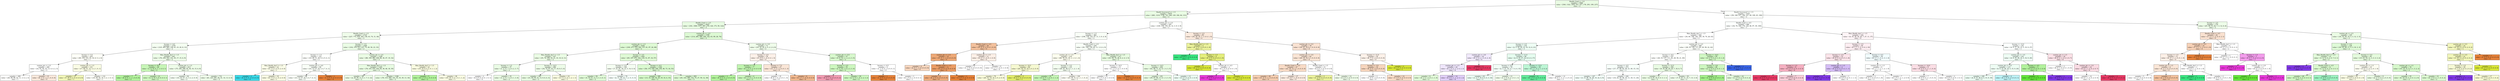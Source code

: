 digraph Tree {
node [shape=box, style="filled", color="black"] ;
0 [label="Health_Cond <= 3.5\nsamples = 5986\nvalue = [540, 1322, 1953, 937, 417, 178, 293, 109, 237]\nclass = 2", fillcolor="#eafbe4"] ;
1 [label="Health Insurance? <= 1.5\nsamples = 4970\nvalue = [481, 1214, 1736, 741, 290, 129, 184, 64, 131]\nclass = 2", fillcolor="#e9fbe3"] ;
0 -> 1 [labeldistance=2.5, labelangle=45, headlabel="True"] ;
2 [label="Health_Cond <= 2.5\nsamples = 4425\nvalue = [341, 1060, 1577, 687, 278, 126, 175, 59, 122]\nclass = 2", fillcolor="#e7fbe1"] ;
1 -> 2 ;
3 [label="Health_Cond <= 1.5\nsamples = 2725\nvalue = [227, 775, 978, 393, 136, 63, 76, 31, 46]\nclass = 2", fillcolor="#effcea"] ;
2 -> 3 ;
4 [label="Income <= 6.5\nsamples = 1276\nvalue = [125, 405, 465, 156, 61, 23, 20, 8, 13]\nclass = 2", fillcolor="#f4fdf1"] ;
3 -> 4 ;
5 [label="Income <= 5.5\nsamples = 435\nvalue = [49, 155, 143, 55, 16, 6, 5, 2, 4]\nclass = 1", fillcolor="#fdfef7"] ;
4 -> 5 ;
6 [label="routine_plc <= 2.5\nsamples = 284\nvalue = [32, 91, 92, 43, 13, 4, 4, 2, 3]\nclass = 2", fillcolor="#fefffe"] ;
5 -> 6 ;
7 [label="samples = 269\nvalue = [26, 90, 88, 42, 11, 3, 4, 2, 3]\nclass = 1", fillcolor="#fffffd"] ;
6 -> 7 ;
8 [label="samples = 15\nvalue = [6, 1, 4, 1, 2, 1, 0, 0, 0]\nclass = 0", fillcolor="#fae8db"] ;
6 -> 8 ;
9 [label="routine_plc <= 1.5\nsamples = 151\nvalue = [17, 64, 51, 12, 3, 2, 1, 0, 1]\nclass = 1", fillcolor="#fafce5"] ;
5 -> 9 ;
10 [label="samples = 37\nvalue = [7, 19, 9, 2, 0, 0, 0, 0, 0]\nclass = 1", fillcolor="#f1f6b8"] ;
9 -> 10 ;
11 [label="samples = 114\nvalue = [10, 45, 42, 10, 3, 2, 1, 0, 1]\nclass = 1", fillcolor="#fdfef7"] ;
9 -> 11 ;
12 [label="Men_Health_doc? <= 1.5\nsamples = 841\nvalue = [76, 250, 322, 101, 45, 17, 15, 6, 9]\nclass = 2", fillcolor="#ecfce7"] ;
4 -> 12 ;
13 [label="Income <= 8.5\nsamples = 28\nvalue = [1, 4, 14, 6, 1, 1, 0, 0, 1]\nclass = 2", fillcolor="#c7f6b7"] ;
12 -> 13 ;
14 [label="samples = 7\nvalue = [0, 0, 4, 1, 1, 1, 0, 0, 0]\nclass = 2", fillcolor="#b2f29c"] ;
13 -> 14 ;
15 [label="samples = 21\nvalue = [1, 4, 10, 5, 0, 0, 0, 0, 1]\nclass = 2", fillcolor="#cff7c1"] ;
13 -> 15 ;
16 [label="routine_plc <= 1.5\nsamples = 813\nvalue = [75, 246, 308, 95, 44, 16, 15, 6, 8]\nclass = 2", fillcolor="#eefce9"] ;
12 -> 16 ;
17 [label="samples = 82\nvalue = [14, 23, 27, 11, 3, 2, 2, 0, 0]\nclass = 2", fillcolor="#f4fdf2"] ;
16 -> 17 ;
18 [label="samples = 731\nvalue = [61, 223, 281, 84, 41, 14, 13, 6, 8]\nclass = 2", fillcolor="#edfce8"] ;
16 -> 18 ;
19 [label="Income <= 3.5\nsamples = 1449\nvalue = [102, 370, 513, 237, 75, 40, 56, 23, 33]\nclass = 2", fillcolor="#eafce5"] ;
3 -> 19 ;
20 [label="Income <= 1.5\nsamples = 121\nvalue = [14, 20, 31, 29, 9, 4, 9, 4, 1]\nclass = 2", fillcolor="#fcfefb"] ;
19 -> 20 ;
21 [label="Men_Health_doc? <= 1.5\nsamples = 22\nvalue = [0, 7, 4, 5, 4, 0, 2, 0, 0]\nclass = 1", fillcolor="#fafce8"] ;
20 -> 21 ;
22 [label="samples = 3\nvalue = [0, 0, 0, 0, 3, 0, 0, 0, 0]\nclass = 4", fillcolor="#39d7e5"] ;
21 -> 22 ;
23 [label="samples = 19\nvalue = [0, 7, 4, 5, 1, 0, 2, 0, 0]\nclass = 1", fillcolor="#f9fbe3"] ;
21 -> 23 ;
24 [label="routine_plc <= 4.0\nsamples = 99\nvalue = [14, 13, 27, 24, 5, 4, 7, 4, 1]\nclass = 2", fillcolor="#f9fef7"] ;
20 -> 24 ;
25 [label="samples = 98\nvalue = [13, 13, 27, 24, 5, 4, 7, 4, 1]\nclass = 2", fillcolor="#f9fef7"] ;
24 -> 25 ;
26 [label="samples = 1\nvalue = [1, 0, 0, 0, 0, 0, 0, 0, 0]\nclass = 0", fillcolor="#e58139"] ;
24 -> 26 ;
27 [label="routine_plc <= 2.5\nsamples = 1328\nvalue = [88, 350, 482, 208, 66, 36, 47, 19, 32]\nclass = 2", fillcolor="#eafbe4"] ;
19 -> 27 ;
28 [label="Men_Health_doc? <= 1.5\nsamples = 1285\nvalue = [78, 335, 474, 204, 64, 36, 46, 18, 30]\nclass = 2", fillcolor="#e8fbe2"] ;
27 -> 28 ;
29 [label="samples = 99\nvalue = [2, 20, 30, 13, 9, 1, 7, 5, 12]\nclass = 2", fillcolor="#ebfce6"] ;
28 -> 29 ;
30 [label="samples = 1186\nvalue = [76, 315, 444, 191, 55, 35, 39, 13, 18]\nclass = 2", fillcolor="#e8fbe2"] ;
28 -> 30 ;
31 [label="Men_Health_doc? <= 1.5\nsamples = 43\nvalue = [10, 15, 8, 4, 2, 0, 1, 1, 2]\nclass = 1", fillcolor="#f9fbe1"] ;
27 -> 31 ;
32 [label="samples = 5\nvalue = [0, 1, 3, 0, 1, 0, 0, 0, 0]\nclass = 2", fillcolor="#b2f29c"] ;
31 -> 32 ;
33 [label="samples = 38\nvalue = [10, 14, 5, 4, 1, 0, 1, 1, 2]\nclass = 1", fillcolor="#f9fbe3"] ;
31 -> 33 ;
34 [label="routine_plc <= 2.5\nsamples = 1700\nvalue = [114, 285, 599, 294, 142, 63, 99, 28, 76]\nclass = 2", fillcolor="#ddf9d4"] ;
2 -> 34 ;
35 [label="routine_plc <= 1.5\nsamples = 1629\nvalue = [100, 271, 579, 292, 137, 61, 97, 24, 68]\nclass = 2", fillcolor="#def9d4"] ;
34 -> 35 ;
36 [label="Men_Health_doc? <= 1.5\nsamples = 327\nvalue = [35, 74, 108, 50, 21, 10, 10, 8, 11]\nclass = 2", fillcolor="#eafce4"] ;
35 -> 36 ;
37 [label="Income <= 1.5\nsamples = 37\nvalue = [1, 2, 11, 7, 4, 0, 2, 3, 7]\nclass = 2", fillcolor="#eafce5"] ;
36 -> 37 ;
38 [label="samples = 2\nvalue = [0, 0, 0, 0, 0, 0, 1, 0, 1]\nclass = 6", fillcolor="#ffffff"] ;
37 -> 38 ;
39 [label="samples = 35\nvalue = [1, 2, 11, 7, 4, 0, 1, 3, 6]\nclass = 2", fillcolor="#e9fbe3"] ;
37 -> 39 ;
40 [label="Income <= 14.5\nsamples = 290\nvalue = [34, 72, 97, 43, 17, 10, 8, 5, 4]\nclass = 2", fillcolor="#edfce8"] ;
36 -> 40 ;
41 [label="samples = 267\nvalue = [31, 65, 95, 41, 13, 9, 6, 4, 3]\nclass = 2", fillcolor="#e8fbe2"] ;
40 -> 41 ;
42 [label="samples = 23\nvalue = [3, 7, 2, 2, 4, 1, 2, 1, 1]\nclass = 1", fillcolor="#f9fbe0"] ;
40 -> 42 ;
43 [label="Income <= 3.5\nsamples = 1302\nvalue = [65, 197, 471, 242, 116, 51, 87, 16, 57]\nclass = 2", fillcolor="#def9d4"] ;
35 -> 43 ;
44 [label="Income <= 2.5\nsamples = 138\nvalue = [7, 21, 41, 34, 12, 5, 14, 0, 4]\nclass = 2", fillcolor="#f5fdf2"] ;
43 -> 44 ;
45 [label="samples = 59\nvalue = [5, 10, 21, 11, 5, 3, 3, 0, 1]\nclass = 2", fillcolor="#dffad6"] ;
44 -> 45 ;
46 [label="samples = 79\nvalue = [2, 11, 20, 23, 7, 2, 11, 0, 3]\nclass = 3", fillcolor="#f5fef9"] ;
44 -> 46 ;
47 [label="Income <= 6.5\nsamples = 1164\nvalue = [58, 176, 430, 208, 104, 46, 73, 16, 53]\nclass = 2", fillcolor="#dbf9d1"] ;
43 -> 47 ;
48 [label="samples = 309\nvalue = [13, 33, 126, 56, 29, 19, 14, 4, 15]\nclass = 2", fillcolor="#d4f8c8"] ;
47 -> 48 ;
49 [label="samples = 855\nvalue = [45, 143, 304, 152, 75, 27, 59, 12, 38]\nclass = 2", fillcolor="#ddf9d4"] ;
47 -> 49 ;
50 [label="routine_plc <= 3.5\nsamples = 71\nvalue = [14, 14, 20, 2, 5, 2, 2, 4, 8]\nclass = 2", fillcolor="#effcea"] ;
34 -> 50 ;
51 [label="Income <= 2.5\nsamples = 34\nvalue = [11, 8, 6, 1, 4, 0, 0, 1, 3]\nclass = 0", fillcolor="#fcf0e8"] ;
50 -> 51 ;
52 [label="Income <= 1.5\nsamples = 7\nvalue = [0, 1, 4, 0, 2, 0, 0, 0, 0]\nclass = 2", fillcolor="#c1f5b0"] ;
51 -> 52 ;
53 [label="samples = 3\nvalue = [0, 0, 2, 0, 1, 0, 0, 0, 0]\nclass = 2", fillcolor="#b2f29c"] ;
52 -> 53 ;
54 [label="samples = 4\nvalue = [0, 1, 2, 0, 1, 0, 0, 0, 0]\nclass = 2", fillcolor="#cbf6bd"] ;
52 -> 54 ;
55 [label="Income <= 7.5\nsamples = 27\nvalue = [11, 7, 2, 1, 2, 0, 0, 1, 3]\nclass = 0", fillcolor="#fae6d7"] ;
51 -> 55 ;
56 [label="samples = 19\nvalue = [6, 6, 1, 0, 2, 0, 0, 1, 3]\nclass = 0", fillcolor="#ffffff"] ;
55 -> 56 ;
57 [label="samples = 8\nvalue = [5, 1, 1, 1, 0, 0, 0, 0, 0]\nclass = 0", fillcolor="#f0b78e"] ;
55 -> 57 ;
58 [label="routine_plc <= 5.5\nsamples = 37\nvalue = [3, 6, 14, 1, 1, 2, 2, 3, 5]\nclass = 2", fillcolor="#d7f8cc"] ;
50 -> 58 ;
59 [label="Income <= 2.5\nsamples = 33\nvalue = [2, 5, 14, 1, 0, 2, 2, 3, 4]\nclass = 2", fillcolor="#cdf7bf"] ;
58 -> 59 ;
60 [label="samples = 3\nvalue = [0, 0, 1, 0, 0, 0, 0, 0, 2]\nclass = 8", fillcolor="#f29cb2"] ;
59 -> 60 ;
61 [label="samples = 30\nvalue = [2, 5, 13, 1, 0, 2, 2, 3, 2]\nclass = 2", fillcolor="#cdf7c0"] ;
59 -> 61 ;
62 [label="Income <= 6.5\nsamples = 4\nvalue = [1, 1, 0, 0, 1, 0, 0, 0, 1]\nclass = 0", fillcolor="#ffffff"] ;
58 -> 62 ;
63 [label="samples = 1\nvalue = [1, 0, 0, 0, 0, 0, 0, 0, 0]\nclass = 0", fillcolor="#e58139"] ;
62 -> 63 ;
64 [label="samples = 3\nvalue = [0, 1, 0, 0, 1, 0, 0, 0, 1]\nclass = 1", fillcolor="#ffffff"] ;
62 -> 64 ;
65 [label="routine_plc <= 2.5\nsamples = 545\nvalue = [140, 154, 159, 54, 12, 3, 9, 5, 9]\nclass = 2", fillcolor="#fdfffc"] ;
1 -> 65 ;
66 [label="Income <= 1.5\nsamples = 462\nvalue = [106, 130, 143, 47, 11, 3, 9, 4, 9]\nclass = 2", fillcolor="#f9fef7"] ;
65 -> 66 ;
67 [label="Health_Cond <= 2.5\nsamples = 26\nvalue = [15, 4, 4, 2, 0, 0, 1, 0, 0]\nclass = 0", fillcolor="#f2c09c"] ;
66 -> 67 ;
68 [label="routine_plc <= 1.5\nsamples = 15\nvalue = [11, 2, 1, 1, 0, 0, 0, 0, 0]\nclass = 0", fillcolor="#eda876"] ;
67 -> 68 ;
69 [label="samples = 4\nvalue = [2, 0, 1, 1, 0, 0, 0, 0, 0]\nclass = 0", fillcolor="#f6d5bd"] ;
68 -> 69 ;
70 [label="Health_Cond <= 1.5\nsamples = 11\nvalue = [9, 2, 0, 0, 0, 0, 0, 0, 0]\nclass = 0", fillcolor="#eb9d65"] ;
68 -> 70 ;
71 [label="samples = 8\nvalue = [6, 2, 0, 0, 0, 0, 0, 0, 0]\nclass = 0", fillcolor="#eeab7b"] ;
70 -> 71 ;
72 [label="samples = 3\nvalue = [3, 0, 0, 0, 0, 0, 0, 0, 0]\nclass = 0", fillcolor="#e58139"] ;
70 -> 72 ;
73 [label="routine_plc <= 1.5\nsamples = 11\nvalue = [4, 2, 3, 1, 0, 0, 1, 0, 0]\nclass = 0", fillcolor="#fcefe6"] ;
67 -> 73 ;
74 [label="samples = 2\nvalue = [1, 1, 0, 0, 0, 0, 0, 0, 0]\nclass = 0", fillcolor="#ffffff"] ;
73 -> 74 ;
75 [label="samples = 9\nvalue = [3, 1, 3, 1, 0, 0, 1, 0, 0]\nclass = 0", fillcolor="#ffffff"] ;
73 -> 75 ;
76 [label="Health_Cond <= 2.5\nsamples = 436\nvalue = [91, 126, 139, 45, 11, 3, 8, 4, 9]\nclass = 2", fillcolor="#f8fef7"] ;
66 -> 76 ;
77 [label="routine_plc <= 1.5\nsamples = 219\nvalue = [48, 76, 63, 19, 3, 1, 4, 1, 4]\nclass = 1", fillcolor="#fcfdee"] ;
76 -> 77 ;
78 [label="Income <= 14.5\nsamples = 84\nvalue = [20, 35, 15, 10, 2, 0, 2, 0, 0]\nclass = 1", fillcolor="#f6f9d1"] ;
77 -> 78 ;
79 [label="samples = 79\nvalue = [20, 31, 14, 10, 2, 0, 2, 0, 0]\nclass = 1", fillcolor="#f8fada"] ;
78 -> 79 ;
80 [label="samples = 5\nvalue = [0, 4, 1, 0, 0, 0, 0, 0, 0]\nclass = 1", fillcolor="#e1ec6a"] ;
78 -> 80 ;
81 [label="Income <= 5.5\nsamples = 135\nvalue = [28, 41, 48, 9, 1, 1, 2, 1, 4]\nclass = 2", fillcolor="#f3fdf0"] ;
77 -> 81 ;
82 [label="samples = 35\nvalue = [5, 6, 17, 3, 0, 0, 1, 1, 2]\nclass = 2", fillcolor="#c4f5b4"] ;
81 -> 82 ;
83 [label="samples = 100\nvalue = [23, 35, 31, 6, 1, 1, 1, 0, 2]\nclass = 1", fillcolor="#fdfdf4"] ;
81 -> 83 ;
84 [label="Men_Health_doc? <= 1.5\nsamples = 217\nvalue = [43, 50, 76, 26, 8, 2, 4, 3, 5]\nclass = 2", fillcolor="#e7fbe0"] ;
76 -> 84 ;
85 [label="Income <= 14.5\nsamples = 13\nvalue = [1, 1, 5, 5, 0, 1, 0, 0, 0]\nclass = 2", fillcolor="#ffffff"] ;
84 -> 85 ;
86 [label="samples = 12\nvalue = [0, 1, 5, 5, 0, 1, 0, 0, 0]\nclass = 2", fillcolor="#ffffff"] ;
85 -> 86 ;
87 [label="samples = 1\nvalue = [1, 0, 0, 0, 0, 0, 0, 0, 0]\nclass = 0", fillcolor="#e58139"] ;
85 -> 87 ;
88 [label="Income <= 14.5\nsamples = 204\nvalue = [42, 49, 71, 21, 8, 1, 4, 3, 5]\nclass = 2", fillcolor="#e9fbe3"] ;
84 -> 88 ;
89 [label="samples = 191\nvalue = [39, 47, 68, 17, 8, 1, 3, 3, 5]\nclass = 2", fillcolor="#e8fbe2"] ;
88 -> 89 ;
90 [label="samples = 13\nvalue = [3, 2, 3, 4, 0, 0, 1, 0, 0]\nclass = 3", fillcolor="#ebfcf2"] ;
88 -> 90 ;
91 [label="Income <= 2.5\nsamples = 83\nvalue = [34, 24, 16, 7, 1, 0, 0, 1, 0]\nclass = 0", fillcolor="#fbeadd"] ;
65 -> 91 ;
92 [label="Men_Health_doc? <= 1.5\nsamples = 5\nvalue = [0, 3, 0, 1, 0, 0, 0, 1, 0]\nclass = 1", fillcolor="#ebf29c"] ;
91 -> 92 ;
93 [label="samples = 1\nvalue = [0, 0, 0, 1, 0, 0, 0, 0, 0]\nclass = 3", fillcolor="#39e581"] ;
92 -> 93 ;
94 [label="Income <= 1.5\nsamples = 4\nvalue = [0, 3, 0, 0, 0, 0, 0, 1, 0]\nclass = 1", fillcolor="#e4ee7b"] ;
92 -> 94 ;
95 [label="samples = 2\nvalue = [0, 2, 0, 0, 0, 0, 0, 0, 0]\nclass = 1", fillcolor="#d7e539"] ;
94 -> 95 ;
96 [label="routine_plc <= 4.5\nsamples = 2\nvalue = [0, 1, 0, 0, 0, 0, 0, 1, 0]\nclass = 1", fillcolor="#ffffff"] ;
94 -> 96 ;
97 [label="samples = 1\nvalue = [0, 0, 0, 0, 0, 0, 0, 1, 0]\nclass = 7", fillcolor="#e539d7"] ;
96 -> 97 ;
98 [label="samples = 1\nvalue = [0, 1, 0, 0, 0, 0, 0, 0, 0]\nclass = 1", fillcolor="#d7e539"] ;
96 -> 98 ;
99 [label="routine_plc <= 5.5\nsamples = 78\nvalue = [34, 21, 16, 6, 1, 0, 0, 0, 0]\nclass = 0", fillcolor="#f9e2d2"] ;
91 -> 99 ;
100 [label="routine_plc <= 3.5\nsamples = 62\nvalue = [26, 14, 16, 5, 1, 0, 0, 0, 0]\nclass = 0", fillcolor="#f9e4d4"] ;
99 -> 100 ;
101 [label="Health_Cond <= 2.5\nsamples = 47\nvalue = [22, 10, 12, 2, 1, 0, 0, 0, 0]\nclass = 0", fillcolor="#f8dbc6"] ;
100 -> 101 ;
102 [label="samples = 20\nvalue = [11, 2, 5, 1, 1, 0, 0, 0, 0]\nclass = 0", fillcolor="#f5cdb0"] ;
101 -> 102 ;
103 [label="samples = 27\nvalue = [11, 8, 7, 1, 0, 0, 0, 0, 0]\nclass = 0", fillcolor="#fbebe0"] ;
101 -> 103 ;
104 [label="Health_Cond <= 1.5\nsamples = 15\nvalue = [4, 4, 4, 3, 0, 0, 0, 0, 0]\nclass = 0", fillcolor="#ffffff"] ;
100 -> 104 ;
105 [label="samples = 3\nvalue = [1, 2, 0, 0, 0, 0, 0, 0, 0]\nclass = 1", fillcolor="#ebf29c"] ;
104 -> 105 ;
106 [label="samples = 12\nvalue = [3, 2, 4, 3, 0, 0, 0, 0, 0]\nclass = 2", fillcolor="#eefce9"] ;
104 -> 106 ;
107 [label="Income <= 11.0\nsamples = 16\nvalue = [8, 7, 0, 1, 0, 0, 0, 0, 0]\nclass = 0", fillcolor="#fcf1e9"] ;
99 -> 107 ;
108 [label="Income <= 3.5\nsamples = 14\nvalue = [8, 5, 0, 1, 0, 0, 0, 0, 0]\nclass = 0", fillcolor="#f6d5bd"] ;
107 -> 108 ;
109 [label="samples = 2\nvalue = [1, 0, 0, 1, 0, 0, 0, 0, 0]\nclass = 0", fillcolor="#ffffff"] ;
108 -> 109 ;
110 [label="samples = 12\nvalue = [7, 5, 0, 0, 0, 0, 0, 0, 0]\nclass = 0", fillcolor="#f8dbc6"] ;
108 -> 110 ;
111 [label="samples = 2\nvalue = [0, 2, 0, 0, 0, 0, 0, 0, 0]\nclass = 1", fillcolor="#d7e539"] ;
107 -> 111 ;
112 [label="Health Insurance? <= 1.5\nsamples = 1016\nvalue = [59, 108, 217, 196, 127, 49, 109, 45, 106]\nclass = 2", fillcolor="#fbfefa"] ;
0 -> 112 [labeldistance=2.5, labelangle=-45, headlabel="False"] ;
113 [label="Health_Cond <= 4.5\nsamples = 846\nvalue = [34, 70, 164, 176, 120, 46, 97, 39, 100]\nclass = 3", fillcolor="#fcfffd"] ;
112 -> 113 ;
114 [label="Men_Health_doc? <= 1.5\nsamples = 682\nvalue = [30, 60, 146, 146, 100, 39, 70, 28, 63]\nclass = 2", fillcolor="#ffffff"] ;
113 -> 114 ;
115 [label="Income <= 2.5\nsamples = 116\nvalue = [2, 5, 16, 29, 15, 10, 12, 6, 21]\nclass = 3", fillcolor="#eefdf4"] ;
114 -> 115 ;
116 [label="routine_plc <= 3.0\nsamples = 22\nvalue = [0, 1, 4, 2, 1, 2, 6, 2, 4]\nclass = 6", fillcolor="#f1e9fc"] ;
115 -> 116 ;
117 [label="routine_plc <= 1.5\nsamples = 20\nvalue = [0, 1, 4, 2, 1, 2, 6, 2, 2]\nclass = 6", fillcolor="#efe6fc"] ;
116 -> 117 ;
118 [label="samples = 6\nvalue = [0, 1, 2, 1, 0, 0, 1, 1, 0]\nclass = 2", fillcolor="#e0fad7"] ;
117 -> 118 ;
119 [label="samples = 14\nvalue = [0, 0, 2, 1, 1, 2, 5, 1, 2]\nclass = 6", fillcolor="#e0cef8"] ;
117 -> 119 ;
120 [label="samples = 2\nvalue = [0, 0, 0, 0, 0, 0, 0, 0, 2]\nclass = 8", fillcolor="#e53964"] ;
116 -> 120 ;
121 [label="Income <= 11.0\nsamples = 94\nvalue = [2, 4, 12, 27, 14, 8, 6, 4, 17]\nclass = 3", fillcolor="#e5fcef"] ;
115 -> 121 ;
122 [label="Income <= 8.5\nsamples = 76\nvalue = [2, 3, 11, 19, 11, 7, 4, 4, 15]\nclass = 3", fillcolor="#f2fdf7"] ;
121 -> 122 ;
123 [label="samples = 63\nvalue = [1, 2, 7, 19, 9, 4, 4, 3, 14]\nclass = 3", fillcolor="#ebfcf2"] ;
122 -> 123 ;
124 [label="samples = 13\nvalue = [1, 1, 4, 0, 2, 3, 0, 1, 1]\nclass = 2", fillcolor="#f0fceb"] ;
122 -> 124 ;
125 [label="Income <= 13.5\nsamples = 18\nvalue = [0, 1, 1, 8, 3, 1, 2, 0, 2]\nclass = 3", fillcolor="#bdf6d5"] ;
121 -> 125 ;
126 [label="samples = 6\nvalue = [0, 1, 0, 5, 0, 0, 0, 0, 0]\nclass = 3", fillcolor="#61ea9a"] ;
125 -> 126 ;
127 [label="samples = 12\nvalue = [0, 0, 1, 3, 3, 1, 2, 0, 2]\nclass = 3", fillcolor="#ffffff"] ;
125 -> 127 ;
128 [label="routine_plc <= 2.5\nsamples = 566\nvalue = [28, 55, 130, 117, 85, 29, 58, 22, 42]\nclass = 2", fillcolor="#fbfef9"] ;
114 -> 128 ;
129 [label="Income <= 8.5\nsamples = 537\nvalue = [26, 53, 117, 111, 83, 28, 58, 21, 40]\nclass = 2", fillcolor="#fdfffc"] ;
128 -> 129 ;
130 [label="Income <= 4.5\nsamples = 373\nvalue = [17, 37, 69, 82, 59, 21, 40, 15, 33]\nclass = 3", fillcolor="#f7fefa"] ;
129 -> 130 ;
131 [label="samples = 147\nvalue = [3, 13, 26, 34, 26, 10, 22, 4, 9]\nclass = 3", fillcolor="#f2fdf7"] ;
130 -> 131 ;
132 [label="samples = 226\nvalue = [14, 24, 43, 48, 33, 11, 18, 11, 24]\nclass = 3", fillcolor="#fafefc"] ;
130 -> 132 ;
133 [label="Income <= 12.5\nsamples = 164\nvalue = [9, 16, 48, 29, 24, 7, 18, 6, 7]\nclass = 2", fillcolor="#e9fbe3"] ;
129 -> 133 ;
134 [label="samples = 71\nvalue = [2, 8, 25, 18, 9, 0, 5, 3, 1]\nclass = 2", fillcolor="#ebfce5"] ;
133 -> 134 ;
135 [label="samples = 93\nvalue = [7, 8, 23, 11, 15, 7, 13, 3, 6]\nclass = 2", fillcolor="#effceb"] ;
133 -> 135 ;
136 [label="Income <= 14.5\nsamples = 29\nvalue = [2, 2, 13, 6, 2, 1, 0, 1, 2]\nclass = 2", fillcolor="#d0f7c3"] ;
128 -> 136 ;
137 [label="Income <= 3.0\nsamples = 28\nvalue = [2, 2, 13, 6, 2, 0, 0, 1, 2]\nclass = 2", fillcolor="#cef7c0"] ;
136 -> 137 ;
138 [label="samples = 6\nvalue = [1, 0, 4, 0, 0, 0, 0, 1, 0]\nclass = 2", fillcolor="#a2ef88"] ;
137 -> 138 ;
139 [label="samples = 22\nvalue = [1, 2, 9, 6, 2, 0, 0, 0, 2]\nclass = 2", fillcolor="#e2fada"] ;
137 -> 139 ;
140 [label="samples = 1\nvalue = [0, 0, 0, 0, 0, 1, 0, 0, 0]\nclass = 5", fillcolor="#3964e5"] ;
136 -> 140 ;
141 [label="Men_Health_doc? <= 1.5\nsamples = 164\nvalue = [4, 10, 18, 30, 20, 7, 27, 11, 37]\nclass = 8", fillcolor="#fef5f7"] ;
113 -> 141 ;
142 [label="Income <= 3.5\nsamples = 30\nvalue = [0, 1, 1, 1, 5, 2, 8, 2, 10]\nclass = 8", fillcolor="#fdedf1"] ;
141 -> 142 ;
143 [label="Income <= 2.5\nsamples = 12\nvalue = [0, 0, 0, 0, 0, 0, 5, 1, 6]\nclass = 8", fillcolor="#fbe3e9"] ;
142 -> 143 ;
144 [label="Income <= 1.5\nsamples = 8\nvalue = [0, 0, 0, 0, 0, 0, 3, 0, 5]\nclass = 8", fillcolor="#f5b0c1"] ;
143 -> 144 ;
145 [label="samples = 1\nvalue = [0, 0, 0, 0, 0, 0, 0, 0, 1]\nclass = 8", fillcolor="#e53964"] ;
144 -> 145 ;
146 [label="samples = 7\nvalue = [0, 0, 0, 0, 0, 0, 3, 0, 4]\nclass = 8", fillcolor="#f8ced8"] ;
144 -> 146 ;
147 [label="routine_plc <= 1.5\nsamples = 4\nvalue = [0, 0, 0, 0, 0, 0, 2, 1, 1]\nclass = 6", fillcolor="#d5bdf6"] ;
143 -> 147 ;
148 [label="samples = 1\nvalue = [0, 0, 0, 0, 0, 0, 1, 0, 0]\nclass = 6", fillcolor="#8139e5"] ;
147 -> 148 ;
149 [label="samples = 3\nvalue = [0, 0, 0, 0, 0, 0, 1, 1, 1]\nclass = 6", fillcolor="#ffffff"] ;
147 -> 149 ;
150 [label="Income <= 6.5\nsamples = 18\nvalue = [0, 1, 1, 1, 5, 2, 3, 1, 4]\nclass = 4", fillcolor="#f1fcfd"] ;
142 -> 150 ;
151 [label="routine_plc <= 1.5\nsamples = 9\nvalue = [0, 1, 1, 1, 2, 1, 2, 1, 0]\nclass = 4", fillcolor="#ffffff"] ;
150 -> 151 ;
152 [label="samples = 2\nvalue = [0, 0, 1, 0, 0, 0, 0, 1, 0]\nclass = 2", fillcolor="#ffffff"] ;
151 -> 152 ;
153 [label="samples = 7\nvalue = [0, 1, 0, 1, 2, 1, 2, 0, 0]\nclass = 4", fillcolor="#ffffff"] ;
151 -> 153 ;
154 [label="Income <= 14.0\nsamples = 9\nvalue = [0, 0, 0, 0, 3, 1, 1, 0, 4]\nclass = 8", fillcolor="#fbdee5"] ;
150 -> 154 ;
155 [label="samples = 7\nvalue = [0, 0, 0, 0, 3, 1, 0, 0, 3]\nclass = 4", fillcolor="#ffffff"] ;
154 -> 155 ;
156 [label="samples = 2\nvalue = [0, 0, 0, 0, 0, 0, 1, 0, 1]\nclass = 6", fillcolor="#ffffff"] ;
154 -> 156 ;
157 [label="Income <= 13.0\nsamples = 134\nvalue = [4, 9, 17, 29, 15, 5, 19, 9, 27]\nclass = 3", fillcolor="#fbfffd"] ;
141 -> 157 ;
158 [label="routine_plc <= 3.5\nsamples = 116\nvalue = [4, 9, 15, 28, 10, 5, 16, 9, 20]\nclass = 3", fillcolor="#eefdf4"] ;
157 -> 158 ;
159 [label="routine_plc <= 2.5\nsamples = 113\nvalue = [4, 9, 13, 28, 10, 5, 15, 9, 20]\nclass = 3", fillcolor="#eefdf4"] ;
158 -> 159 ;
160 [label="samples = 109\nvalue = [4, 8, 13, 28, 8, 5, 15, 9, 19]\nclass = 3", fillcolor="#ebfcf2"] ;
159 -> 160 ;
161 [label="samples = 4\nvalue = [0, 1, 0, 0, 2, 0, 0, 0, 1]\nclass = 4", fillcolor="#bdf2f6"] ;
159 -> 161 ;
162 [label="Income <= 4.5\nsamples = 3\nvalue = [0, 0, 2, 0, 0, 0, 1, 0, 0]\nclass = 2", fillcolor="#b2f29c"] ;
158 -> 162 ;
163 [label="samples = 2\nvalue = [0, 0, 2, 0, 0, 0, 0, 0, 0]\nclass = 2", fillcolor="#64e539"] ;
162 -> 163 ;
164 [label="samples = 1\nvalue = [0, 0, 0, 0, 0, 0, 1, 0, 0]\nclass = 6", fillcolor="#8139e5"] ;
162 -> 164 ;
165 [label="routine_plc <= 1.5\nsamples = 18\nvalue = [0, 0, 2, 1, 5, 0, 3, 0, 7]\nclass = 8", fillcolor="#fbe1e7"] ;
157 -> 165 ;
166 [label="samples = 2\nvalue = [0, 0, 1, 0, 0, 0, 1, 0, 0]\nclass = 2", fillcolor="#ffffff"] ;
165 -> 166 ;
167 [label="routine_plc <= 3.5\nsamples = 16\nvalue = [0, 0, 1, 1, 5, 0, 2, 0, 7]\nclass = 8", fillcolor="#fadbe3"] ;
165 -> 167 ;
168 [label="samples = 14\nvalue = [0, 0, 1, 1, 5, 0, 2, 0, 5]\nclass = 4", fillcolor="#ffffff"] ;
167 -> 168 ;
169 [label="samples = 2\nvalue = [0, 0, 0, 0, 0, 0, 0, 0, 2]\nclass = 8", fillcolor="#e53964"] ;
167 -> 169 ;
170 [label="Income <= 2.5\nsamples = 170\nvalue = [25, 38, 53, 20, 7, 3, 12, 6, 6]\nclass = 2", fillcolor="#edfce8"] ;
112 -> 170 ;
171 [label="Health_Cond <= 4.5\nsamples = 20\nvalue = [7, 3, 3, 1, 2, 0, 0, 3, 1]\nclass = 0", fillcolor="#f9e1d0"] ;
170 -> 171 ;
172 [label="routine_plc <= 2.5\nsamples = 14\nvalue = [7, 3, 1, 1, 1, 0, 0, 1, 0]\nclass = 0", fillcolor="#f6d1b7"] ;
171 -> 172 ;
173 [label="Income <= 1.5\nsamples = 11\nvalue = [4, 3, 1, 1, 1, 0, 0, 1, 0]\nclass = 0", fillcolor="#fcefe6"] ;
172 -> 173 ;
174 [label="routine_plc <= 1.5\nsamples = 8\nvalue = [4, 3, 1, 0, 0, 0, 0, 0, 0]\nclass = 0", fillcolor="#fae6d7"] ;
173 -> 174 ;
175 [label="samples = 5\nvalue = [2, 2, 1, 0, 0, 0, 0, 0, 0]\nclass = 0", fillcolor="#ffffff"] ;
174 -> 175 ;
176 [label="samples = 3\nvalue = [2, 1, 0, 0, 0, 0, 0, 0, 0]\nclass = 0", fillcolor="#f2c09c"] ;
174 -> 176 ;
177 [label="Men_Health_doc? <= 1.5\nsamples = 3\nvalue = [0, 0, 0, 1, 1, 0, 0, 1, 0]\nclass = 3", fillcolor="#ffffff"] ;
173 -> 177 ;
178 [label="samples = 1\nvalue = [0, 0, 0, 1, 0, 0, 0, 0, 0]\nclass = 3", fillcolor="#39e581"] ;
177 -> 178 ;
179 [label="samples = 2\nvalue = [0, 0, 0, 0, 1, 0, 0, 1, 0]\nclass = 4", fillcolor="#ffffff"] ;
177 -> 179 ;
180 [label="samples = 3\nvalue = [3, 0, 0, 0, 0, 0, 0, 0, 0]\nclass = 0", fillcolor="#e58139"] ;
172 -> 180 ;
181 [label="Men_Health_doc? <= 1.5\nsamples = 6\nvalue = [0, 0, 2, 0, 1, 0, 0, 2, 1]\nclass = 2", fillcolor="#ffffff"] ;
171 -> 181 ;
182 [label="samples = 3\nvalue = [0, 0, 1, 0, 1, 0, 0, 0, 1]\nclass = 2", fillcolor="#ffffff"] ;
181 -> 182 ;
183 [label="Income <= 1.5\nsamples = 3\nvalue = [0, 0, 1, 0, 0, 0, 0, 2, 0]\nclass = 7", fillcolor="#f29ceb"] ;
181 -> 183 ;
184 [label="samples = 1\nvalue = [0, 0, 0, 0, 0, 0, 0, 1, 0]\nclass = 7", fillcolor="#e539d7"] ;
183 -> 184 ;
185 [label="routine_plc <= 2.0\nsamples = 2\nvalue = [0, 0, 1, 0, 0, 0, 0, 1, 0]\nclass = 2", fillcolor="#ffffff"] ;
183 -> 185 ;
186 [label="samples = 1\nvalue = [0, 0, 1, 0, 0, 0, 0, 0, 0]\nclass = 2", fillcolor="#64e539"] ;
185 -> 186 ;
187 [label="samples = 1\nvalue = [0, 0, 0, 0, 0, 0, 0, 1, 0]\nclass = 7", fillcolor="#e539d7"] ;
185 -> 187 ;
188 [label="routine_plc <= 2.5\nsamples = 150\nvalue = [18, 35, 50, 19, 5, 3, 12, 3, 5]\nclass = 2", fillcolor="#ebfce5"] ;
170 -> 188 ;
189 [label="Income <= 4.5\nsamples = 128\nvalue = [16, 25, 46, 17, 5, 3, 10, 3, 3]\nclass = 2", fillcolor="#dffad7"] ;
188 -> 189 ;
190 [label="Men_Health_doc? <= 1.5\nsamples = 33\nvalue = [1, 4, 12, 6, 2, 0, 7, 0, 1]\nclass = 2", fillcolor="#e1fad9"] ;
189 -> 190 ;
191 [label="samples = 2\nvalue = [0, 0, 0, 0, 0, 0, 2, 0, 0]\nclass = 6", fillcolor="#8139e5"] ;
190 -> 191 ;
192 [label="Health_Cond <= 4.5\nsamples = 31\nvalue = [1, 4, 12, 6, 2, 0, 5, 0, 1]\nclass = 2", fillcolor="#daf9cf"] ;
190 -> 192 ;
193 [label="samples = 28\nvalue = [0, 4, 12, 4, 2, 0, 5, 0, 1]\nclass = 2", fillcolor="#d0f7c3"] ;
192 -> 193 ;
194 [label="samples = 3\nvalue = [1, 0, 0, 2, 0, 0, 0, 0, 0]\nclass = 3", fillcolor="#9cf2c0"] ;
192 -> 194 ;
195 [label="Income <= 5.5\nsamples = 95\nvalue = [15, 21, 34, 11, 3, 3, 3, 3, 2]\nclass = 2", fillcolor="#e4fadc"] ;
189 -> 195 ;
196 [label="routine_plc <= 1.5\nsamples = 19\nvalue = [5, 6, 3, 2, 0, 2, 0, 1, 0]\nclass = 1", fillcolor="#fcfdf1"] ;
195 -> 196 ;
197 [label="samples = 10\nvalue = [3, 4, 0, 2, 0, 0, 0, 1, 0]\nclass = 1", fillcolor="#f9fbe3"] ;
196 -> 197 ;
198 [label="samples = 9\nvalue = [2, 2, 3, 0, 0, 2, 0, 0, 0]\nclass = 2", fillcolor="#e9fbe3"] ;
196 -> 198 ;
199 [label="routine_plc <= 1.5\nsamples = 76\nvalue = [10, 15, 31, 9, 3, 1, 3, 2, 2]\nclass = 2", fillcolor="#d6f8cb"] ;
195 -> 199 ;
200 [label="samples = 55\nvalue = [6, 14, 23, 5, 2, 0, 3, 2, 0]\nclass = 2", fillcolor="#ddf9d4"] ;
199 -> 200 ;
201 [label="samples = 21\nvalue = [4, 1, 8, 4, 1, 1, 0, 0, 2]\nclass = 2", fillcolor="#dbf9d0"] ;
199 -> 201 ;
202 [label="routine_plc <= 5.5\nsamples = 22\nvalue = [2, 10, 4, 2, 0, 0, 2, 0, 2]\nclass = 1", fillcolor="#f2f6bd"] ;
188 -> 202 ;
203 [label="routine_plc <= 3.5\nsamples = 21\nvalue = [1, 10, 4, 2, 0, 0, 2, 0, 2]\nclass = 1", fillcolor="#f1f6b9"] ;
202 -> 203 ;
204 [label="Income <= 3.5\nsamples = 18\nvalue = [1, 7, 4, 2, 0, 0, 2, 0, 2]\nclass = 1", fillcolor="#f6f9d5"] ;
203 -> 204 ;
205 [label="samples = 1\nvalue = [0, 0, 0, 0, 0, 0, 1, 0, 0]\nclass = 6", fillcolor="#8139e5"] ;
204 -> 205 ;
206 [label="samples = 17\nvalue = [1, 7, 4, 2, 0, 0, 1, 0, 2]\nclass = 1", fillcolor="#f6f9d1"] ;
204 -> 206 ;
207 [label="samples = 3\nvalue = [0, 3, 0, 0, 0, 0, 0, 0, 0]\nclass = 1", fillcolor="#d7e539"] ;
203 -> 207 ;
208 [label="samples = 1\nvalue = [1, 0, 0, 0, 0, 0, 0, 0, 0]\nclass = 0", fillcolor="#e58139"] ;
202 -> 208 ;
}